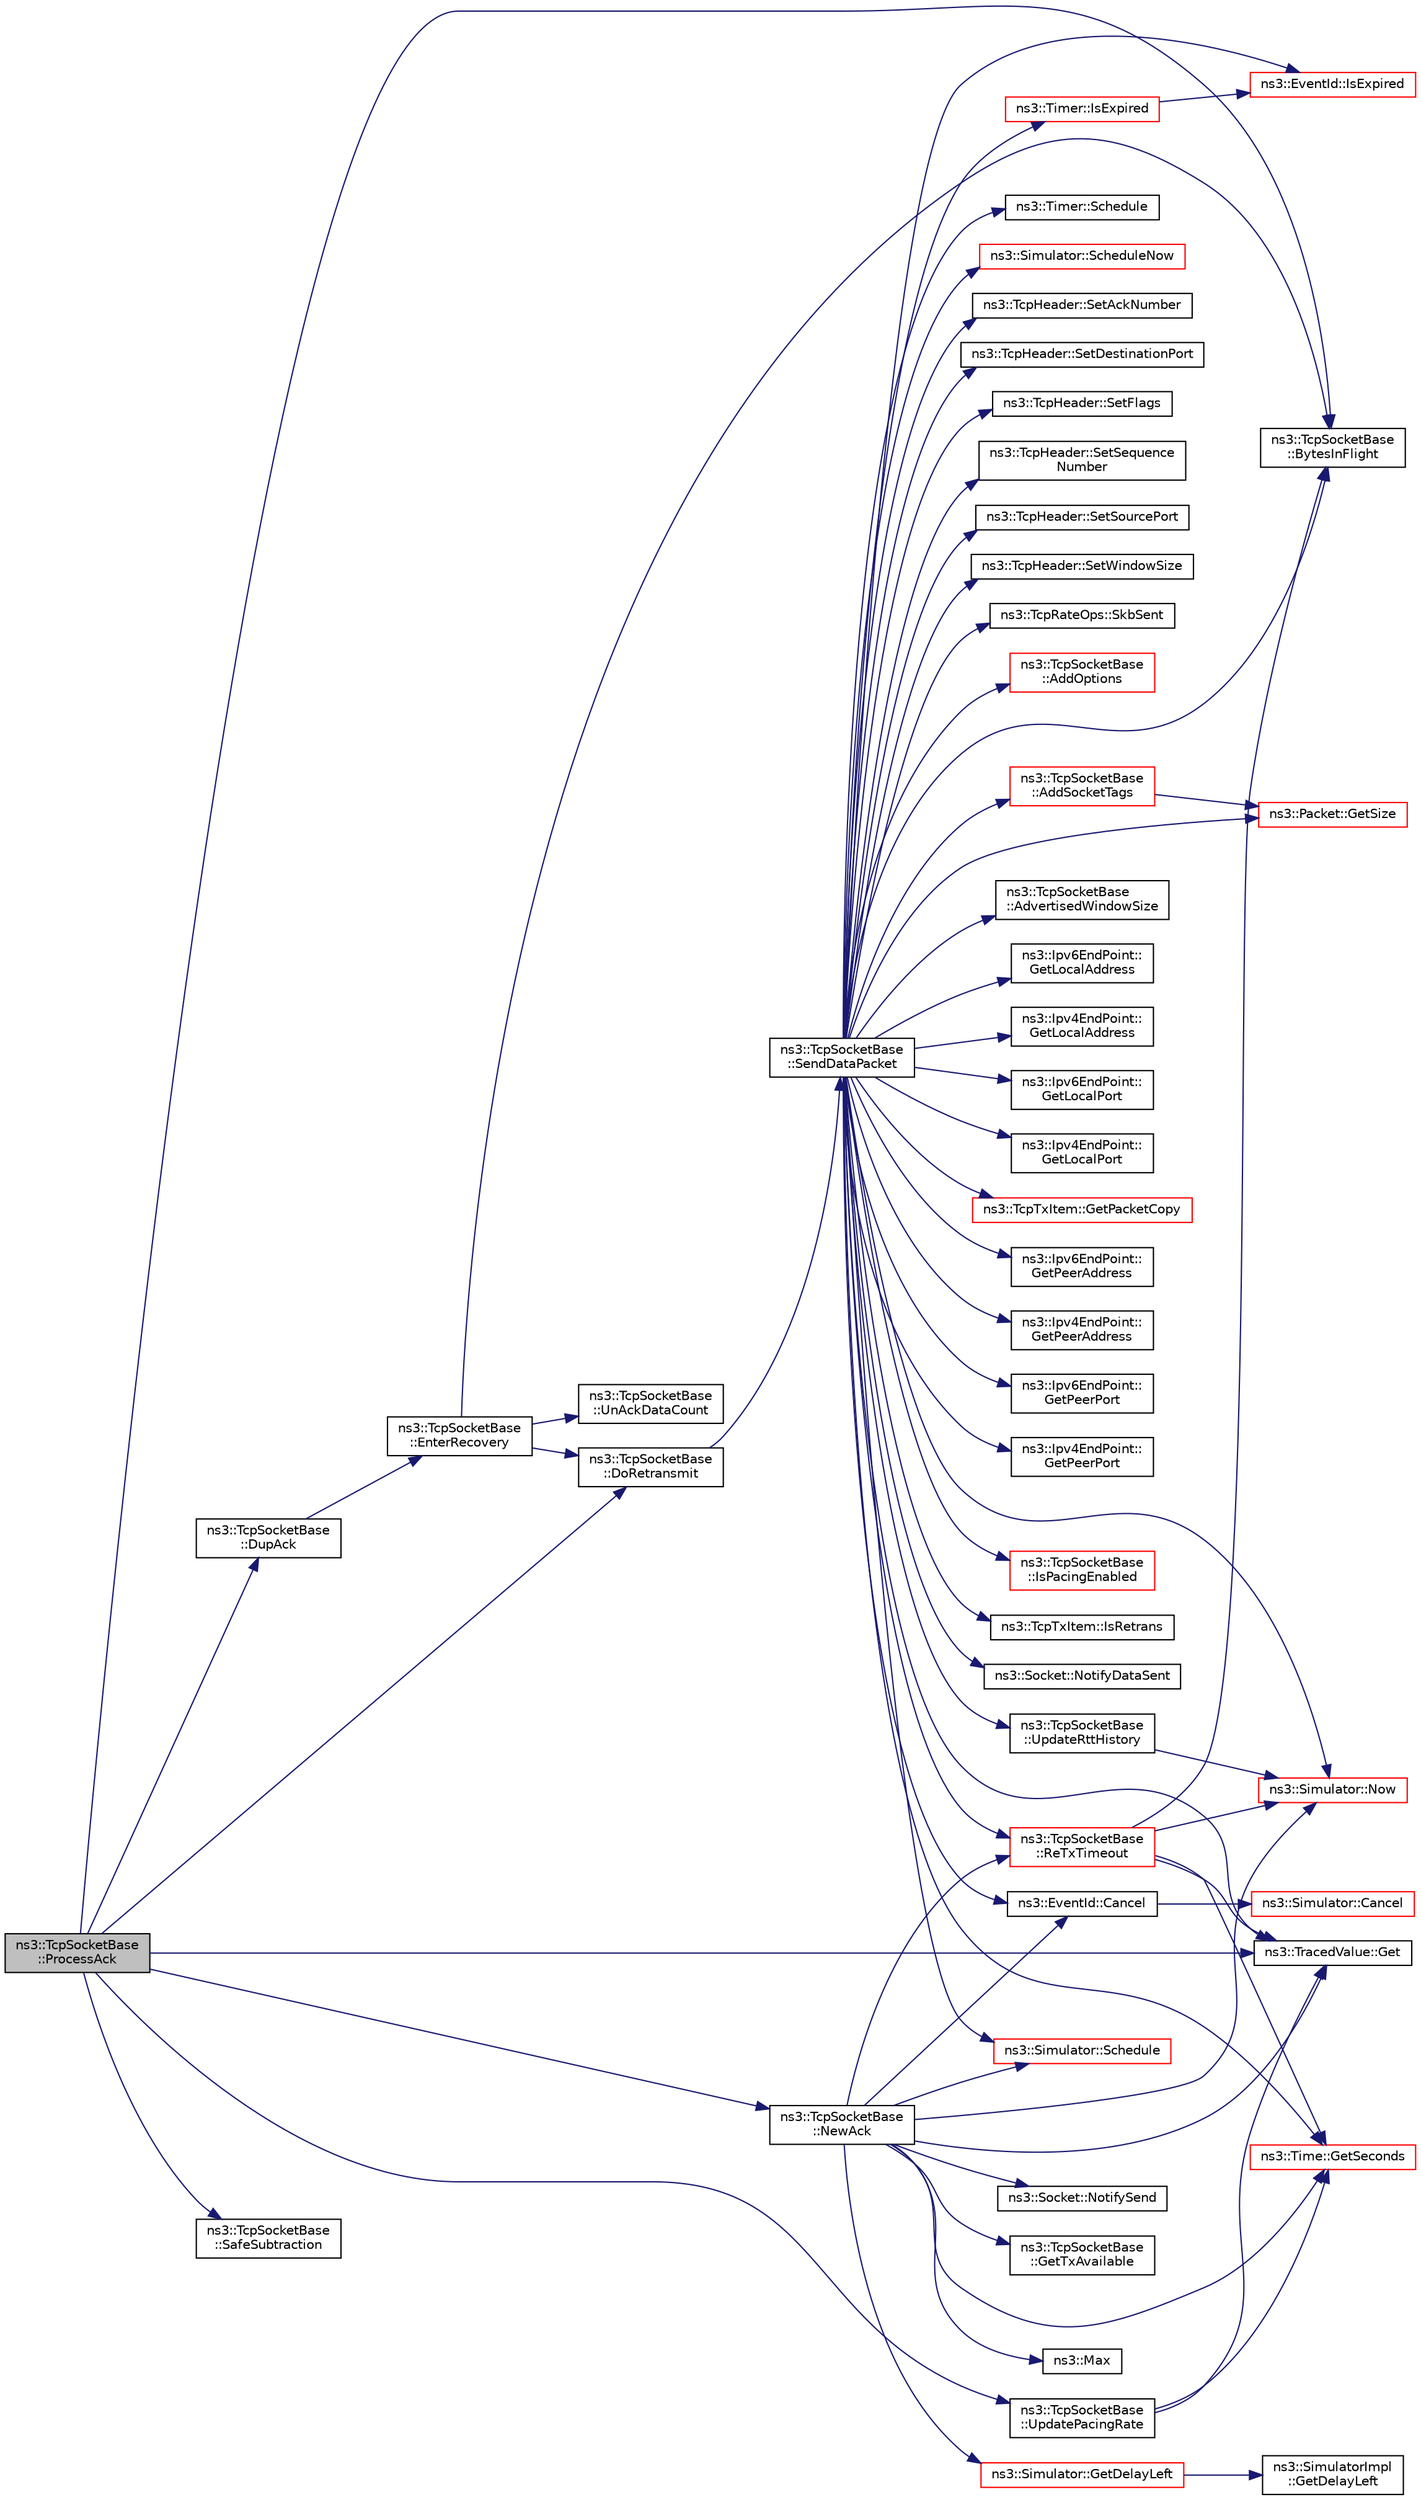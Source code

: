 digraph "ns3::TcpSocketBase::ProcessAck"
{
 // LATEX_PDF_SIZE
  edge [fontname="Helvetica",fontsize="10",labelfontname="Helvetica",labelfontsize="10"];
  node [fontname="Helvetica",fontsize="10",shape=record];
  rankdir="LR";
  Node1 [label="ns3::TcpSocketBase\l::ProcessAck",height=0.2,width=0.4,color="black", fillcolor="grey75", style="filled", fontcolor="black",tooltip="Process a received ack."];
  Node1 -> Node2 [color="midnightblue",fontsize="10",style="solid",fontname="Helvetica"];
  Node2 [label="ns3::TcpSocketBase\l::BytesInFlight",height=0.2,width=0.4,color="black", fillcolor="white", style="filled",URL="$classns3_1_1_tcp_socket_base.html#a4f2b484c1f51d637f65f961549865156",tooltip="Return total bytes in flight."];
  Node1 -> Node3 [color="midnightblue",fontsize="10",style="solid",fontname="Helvetica"];
  Node3 [label="ns3::TcpSocketBase\l::DoRetransmit",height=0.2,width=0.4,color="black", fillcolor="white", style="filled",URL="$classns3_1_1_tcp_socket_base.html#a13b6b897811a48523988f8af6e9130d3",tooltip="Retransmit the first segment marked as lost, without considering available window nor pacing."];
  Node3 -> Node4 [color="midnightblue",fontsize="10",style="solid",fontname="Helvetica"];
  Node4 [label="ns3::TcpSocketBase\l::SendDataPacket",height=0.2,width=0.4,color="black", fillcolor="white", style="filled",URL="$classns3_1_1_tcp_socket_base.html#a677488c04da1df87f916953a40e1bd64",tooltip="Extract at most maxSize bytes from the TxBuffer at sequence seq, add the TCP header,..."];
  Node4 -> Node5 [color="midnightblue",fontsize="10",style="solid",fontname="Helvetica"];
  Node5 [label="ns3::TcpSocketBase\l::AddOptions",height=0.2,width=0.4,color="red", fillcolor="white", style="filled",URL="$classns3_1_1_tcp_socket_base.html#a55087ef950f5c2f4a7cdb8c825666955",tooltip="Add options to TcpHeader."];
  Node4 -> Node74 [color="midnightblue",fontsize="10",style="solid",fontname="Helvetica"];
  Node74 [label="ns3::TcpSocketBase\l::AddSocketTags",height=0.2,width=0.4,color="red", fillcolor="white", style="filled",URL="$classns3_1_1_tcp_socket_base.html#aff0f88774a2a2aba389da4590655a839",tooltip="Add Tags for the Socket."];
  Node74 -> Node87 [color="midnightblue",fontsize="10",style="solid",fontname="Helvetica"];
  Node87 [label="ns3::Packet::GetSize",height=0.2,width=0.4,color="red", fillcolor="white", style="filled",URL="$classns3_1_1_packet.html#afff7cb1ff518ee6dc0d424e10a5ad6ec",tooltip="Returns the the size in bytes of the packet (including the zero-filled initial payload)."];
  Node4 -> Node102 [color="midnightblue",fontsize="10",style="solid",fontname="Helvetica"];
  Node102 [label="ns3::TcpSocketBase\l::AdvertisedWindowSize",height=0.2,width=0.4,color="black", fillcolor="white", style="filled",URL="$classns3_1_1_tcp_socket_base.html#aa0bcf7701399b0a95fd68a1ce5ee8756",tooltip="The amount of Rx window announced to the peer."];
  Node4 -> Node2 [color="midnightblue",fontsize="10",style="solid",fontname="Helvetica"];
  Node4 -> Node103 [color="midnightblue",fontsize="10",style="solid",fontname="Helvetica"];
  Node103 [label="ns3::EventId::Cancel",height=0.2,width=0.4,color="black", fillcolor="white", style="filled",URL="$classns3_1_1_event_id.html#a993ae94e48e014e1afd47edb16db7a11",tooltip="This method is syntactic sugar for the ns3::Simulator::Cancel method."];
  Node103 -> Node104 [color="midnightblue",fontsize="10",style="solid",fontname="Helvetica"];
  Node104 [label="ns3::Simulator::Cancel",height=0.2,width=0.4,color="red", fillcolor="white", style="filled",URL="$classns3_1_1_simulator.html#a1b903a62d6117ef28f7ba3c6500689bf",tooltip="Set the cancel bit on this event: the event's associated function will not be invoked when it expires..."];
  Node4 -> Node106 [color="midnightblue",fontsize="10",style="solid",fontname="Helvetica"];
  Node106 [label="ns3::TracedValue::Get",height=0.2,width=0.4,color="black", fillcolor="white", style="filled",URL="$classns3_1_1_traced_value.html#af77ce761fca6254db42c875dd1a4cdc6",tooltip="Get the underlying value."];
  Node4 -> Node107 [color="midnightblue",fontsize="10",style="solid",fontname="Helvetica"];
  Node107 [label="ns3::Ipv6EndPoint::\lGetLocalAddress",height=0.2,width=0.4,color="black", fillcolor="white", style="filled",URL="$classns3_1_1_ipv6_end_point.html#a1972cd26240d42cd75f93e12d9182976",tooltip="Get the local address."];
  Node4 -> Node108 [color="midnightblue",fontsize="10",style="solid",fontname="Helvetica"];
  Node108 [label="ns3::Ipv4EndPoint::\lGetLocalAddress",height=0.2,width=0.4,color="black", fillcolor="white", style="filled",URL="$classns3_1_1_ipv4_end_point.html#ae08283e26ace5880c3172ea5d803b6f8",tooltip="Get the local address."];
  Node4 -> Node109 [color="midnightblue",fontsize="10",style="solid",fontname="Helvetica"];
  Node109 [label="ns3::Ipv6EndPoint::\lGetLocalPort",height=0.2,width=0.4,color="black", fillcolor="white", style="filled",URL="$classns3_1_1_ipv6_end_point.html#a39a9fd4aa85a8ecbbf2d6c84d589080b",tooltip="Get the local port."];
  Node4 -> Node110 [color="midnightblue",fontsize="10",style="solid",fontname="Helvetica"];
  Node110 [label="ns3::Ipv4EndPoint::\lGetLocalPort",height=0.2,width=0.4,color="black", fillcolor="white", style="filled",URL="$classns3_1_1_ipv4_end_point.html#aab137f64770abf94f0b8a81217a0b106",tooltip="Get the local port."];
  Node4 -> Node111 [color="midnightblue",fontsize="10",style="solid",fontname="Helvetica"];
  Node111 [label="ns3::TcpTxItem::GetPacketCopy",height=0.2,width=0.4,color="red", fillcolor="white", style="filled",URL="$classns3_1_1_tcp_tx_item.html#ad2985d9ac38e3ea10a10f23f1bff536c",tooltip="Get a copy of the Packet underlying this item."];
  Node4 -> Node113 [color="midnightblue",fontsize="10",style="solid",fontname="Helvetica"];
  Node113 [label="ns3::Ipv6EndPoint::\lGetPeerAddress",height=0.2,width=0.4,color="black", fillcolor="white", style="filled",URL="$classns3_1_1_ipv6_end_point.html#aa48c776ae54d85cf0f6a61a80d7b4cd8",tooltip="Get the peer address."];
  Node4 -> Node114 [color="midnightblue",fontsize="10",style="solid",fontname="Helvetica"];
  Node114 [label="ns3::Ipv4EndPoint::\lGetPeerAddress",height=0.2,width=0.4,color="black", fillcolor="white", style="filled",URL="$classns3_1_1_ipv4_end_point.html#a3faf5ec4dce2e951a6ade79758e2075d",tooltip="Get the peer address."];
  Node4 -> Node115 [color="midnightblue",fontsize="10",style="solid",fontname="Helvetica"];
  Node115 [label="ns3::Ipv6EndPoint::\lGetPeerPort",height=0.2,width=0.4,color="black", fillcolor="white", style="filled",URL="$classns3_1_1_ipv6_end_point.html#ac200f6b424104280ec1e55a415ed96fd",tooltip="Get the peer port."];
  Node4 -> Node116 [color="midnightblue",fontsize="10",style="solid",fontname="Helvetica"];
  Node116 [label="ns3::Ipv4EndPoint::\lGetPeerPort",height=0.2,width=0.4,color="black", fillcolor="white", style="filled",URL="$classns3_1_1_ipv4_end_point.html#a0954ccf4be313b3a2992894ae2baf1c6",tooltip="Get the peer port."];
  Node4 -> Node117 [color="midnightblue",fontsize="10",style="solid",fontname="Helvetica"];
  Node117 [label="ns3::Time::GetSeconds",height=0.2,width=0.4,color="red", fillcolor="white", style="filled",URL="$classns3_1_1_time.html#a27cb7c22324e0447740929b024dbeb66",tooltip="Get an approximation of the time stored in this instance in the indicated unit."];
  Node4 -> Node87 [color="midnightblue",fontsize="10",style="solid",fontname="Helvetica"];
  Node4 -> Node123 [color="midnightblue",fontsize="10",style="solid",fontname="Helvetica"];
  Node123 [label="ns3::EventId::IsExpired",height=0.2,width=0.4,color="red", fillcolor="white", style="filled",URL="$classns3_1_1_event_id.html#acc25141054209b1a286a5471a51bd0c0",tooltip="This method is syntactic sugar for the ns3::Simulator::IsExpired method."];
  Node4 -> Node126 [color="midnightblue",fontsize="10",style="solid",fontname="Helvetica"];
  Node126 [label="ns3::Timer::IsExpired",height=0.2,width=0.4,color="red", fillcolor="white", style="filled",URL="$classns3_1_1_timer.html#a1eb2f885fb19da1147c0a3b864e61ba7",tooltip=" "];
  Node126 -> Node123 [color="midnightblue",fontsize="10",style="solid",fontname="Helvetica"];
  Node4 -> Node128 [color="midnightblue",fontsize="10",style="solid",fontname="Helvetica"];
  Node128 [label="ns3::TcpSocketBase\l::IsPacingEnabled",height=0.2,width=0.4,color="red", fillcolor="white", style="filled",URL="$classns3_1_1_tcp_socket_base.html#a57588def67cb6220246254016602003d",tooltip="Return true if packets in the current window should be paced."];
  Node4 -> Node131 [color="midnightblue",fontsize="10",style="solid",fontname="Helvetica"];
  Node131 [label="ns3::TcpTxItem::IsRetrans",height=0.2,width=0.4,color="black", fillcolor="white", style="filled",URL="$classns3_1_1_tcp_tx_item.html#aaaac747f20d255c9467357fe737334d1",tooltip="Is the item retransmitted?"];
  Node4 -> Node132 [color="midnightblue",fontsize="10",style="solid",fontname="Helvetica"];
  Node132 [label="ns3::Socket::NotifyDataSent",height=0.2,width=0.4,color="black", fillcolor="white", style="filled",URL="$classns3_1_1_socket.html#ae478fc503f7041a1da5e9db361f1ae20",tooltip="Notify through the callback (if set) that some data have been sent."];
  Node4 -> Node23 [color="midnightblue",fontsize="10",style="solid",fontname="Helvetica"];
  Node23 [label="ns3::Simulator::Now",height=0.2,width=0.4,color="red", fillcolor="white", style="filled",URL="$classns3_1_1_simulator.html#ac3178fa975b419f7875e7105be122800",tooltip="Return the current simulation virtual time."];
  Node4 -> Node133 [color="midnightblue",fontsize="10",style="solid",fontname="Helvetica"];
  Node133 [label="ns3::TcpSocketBase\l::ReTxTimeout",height=0.2,width=0.4,color="red", fillcolor="white", style="filled",URL="$classns3_1_1_tcp_socket_base.html#a60bb6a7cfb5855bba206606174d50c5e",tooltip="An RTO event happened."];
  Node133 -> Node2 [color="midnightblue",fontsize="10",style="solid",fontname="Helvetica"];
  Node133 -> Node106 [color="midnightblue",fontsize="10",style="solid",fontname="Helvetica"];
  Node133 -> Node117 [color="midnightblue",fontsize="10",style="solid",fontname="Helvetica"];
  Node133 -> Node23 [color="midnightblue",fontsize="10",style="solid",fontname="Helvetica"];
  Node4 -> Node152 [color="midnightblue",fontsize="10",style="solid",fontname="Helvetica"];
  Node152 [label="ns3::Simulator::Schedule",height=0.2,width=0.4,color="red", fillcolor="white", style="filled",URL="$classns3_1_1_simulator.html#a3da7d28335c8ac0e3e86781f766df241",tooltip="Schedule an event to expire after delay."];
  Node4 -> Node182 [color="midnightblue",fontsize="10",style="solid",fontname="Helvetica"];
  Node182 [label="ns3::Timer::Schedule",height=0.2,width=0.4,color="black", fillcolor="white", style="filled",URL="$classns3_1_1_timer.html#ac3345d696887578f518b19f359f7f94b",tooltip="Schedule a new event using the currently-configured delay, function, and arguments."];
  Node4 -> Node184 [color="midnightblue",fontsize="10",style="solid",fontname="Helvetica"];
  Node184 [label="ns3::Simulator::ScheduleNow",height=0.2,width=0.4,color="red", fillcolor="white", style="filled",URL="$classns3_1_1_simulator.html#ab8a8b58feaa12f531175df5fd355c362",tooltip="Schedule an event to expire Now."];
  Node4 -> Node164 [color="midnightblue",fontsize="10",style="solid",fontname="Helvetica"];
  Node164 [label="ns3::TcpHeader::SetAckNumber",height=0.2,width=0.4,color="black", fillcolor="white", style="filled",URL="$classns3_1_1_tcp_header.html#ad594a427a382dc395261a94749e1878c",tooltip="Set the ACK number."];
  Node4 -> Node165 [color="midnightblue",fontsize="10",style="solid",fontname="Helvetica"];
  Node165 [label="ns3::TcpHeader::SetDestinationPort",height=0.2,width=0.4,color="black", fillcolor="white", style="filled",URL="$classns3_1_1_tcp_header.html#a3259c06373ba4261eaaaed0cbf40cad3",tooltip="Set the destination port."];
  Node4 -> Node166 [color="midnightblue",fontsize="10",style="solid",fontname="Helvetica"];
  Node166 [label="ns3::TcpHeader::SetFlags",height=0.2,width=0.4,color="black", fillcolor="white", style="filled",URL="$classns3_1_1_tcp_header.html#a6574356013e9c62b4543486f640f6be6",tooltip="Set flags of the header."];
  Node4 -> Node167 [color="midnightblue",fontsize="10",style="solid",fontname="Helvetica"];
  Node167 [label="ns3::TcpHeader::SetSequence\lNumber",height=0.2,width=0.4,color="black", fillcolor="white", style="filled",URL="$classns3_1_1_tcp_header.html#a3483eb1604d7db47b1163b02f74bcc25",tooltip="Set the sequence Number."];
  Node4 -> Node168 [color="midnightblue",fontsize="10",style="solid",fontname="Helvetica"];
  Node168 [label="ns3::TcpHeader::SetSourcePort",height=0.2,width=0.4,color="black", fillcolor="white", style="filled",URL="$classns3_1_1_tcp_header.html#aceb2630b3d43118ee576aec58f55a0ff",tooltip="Set the source port."];
  Node4 -> Node169 [color="midnightblue",fontsize="10",style="solid",fontname="Helvetica"];
  Node169 [label="ns3::TcpHeader::SetWindowSize",height=0.2,width=0.4,color="black", fillcolor="white", style="filled",URL="$classns3_1_1_tcp_header.html#a659d7fc71c808249fe76fd5b667baf34",tooltip="Set the window size."];
  Node4 -> Node187 [color="midnightblue",fontsize="10",style="solid",fontname="Helvetica"];
  Node187 [label="ns3::TcpRateOps::SkbSent",height=0.2,width=0.4,color="black", fillcolor="white", style="filled",URL="$classns3_1_1_tcp_rate_ops.html#a4ede6d558adfdf799853028bd59b2c71",tooltip="Put the rate information inside the sent skb."];
  Node4 -> Node170 [color="midnightblue",fontsize="10",style="solid",fontname="Helvetica"];
  Node170 [label="ns3::TcpSocketBase\l::UpdateRttHistory",height=0.2,width=0.4,color="black", fillcolor="white", style="filled",URL="$classns3_1_1_tcp_socket_base.html#af66bb88aa9438d6abbc9f8b941ab5cc8",tooltip="Update the RTT history, when we send TCP segments."];
  Node170 -> Node23 [color="midnightblue",fontsize="10",style="solid",fontname="Helvetica"];
  Node1 -> Node188 [color="midnightblue",fontsize="10",style="solid",fontname="Helvetica"];
  Node188 [label="ns3::TcpSocketBase\l::DupAck",height=0.2,width=0.4,color="black", fillcolor="white", style="filled",URL="$classns3_1_1_tcp_socket_base.html#a94595abf8358c16b7ff8e5f89298f7e5",tooltip="Dupack management."];
  Node188 -> Node189 [color="midnightblue",fontsize="10",style="solid",fontname="Helvetica"];
  Node189 [label="ns3::TcpSocketBase\l::EnterRecovery",height=0.2,width=0.4,color="black", fillcolor="white", style="filled",URL="$classns3_1_1_tcp_socket_base.html#a29db1304794ef5f05edda4d68939a72f",tooltip="Enter the CA_RECOVERY, and retransmit the head."];
  Node189 -> Node2 [color="midnightblue",fontsize="10",style="solid",fontname="Helvetica"];
  Node189 -> Node3 [color="midnightblue",fontsize="10",style="solid",fontname="Helvetica"];
  Node189 -> Node183 [color="midnightblue",fontsize="10",style="solid",fontname="Helvetica"];
  Node183 [label="ns3::TcpSocketBase\l::UnAckDataCount",height=0.2,width=0.4,color="black", fillcolor="white", style="filled",URL="$classns3_1_1_tcp_socket_base.html#a5dd834b9b3ab7e93089a695ff17a9a6f",tooltip="Return count of number of unacked bytes."];
  Node1 -> Node106 [color="midnightblue",fontsize="10",style="solid",fontname="Helvetica"];
  Node1 -> Node190 [color="midnightblue",fontsize="10",style="solid",fontname="Helvetica"];
  Node190 [label="ns3::TcpSocketBase\l::NewAck",height=0.2,width=0.4,color="black", fillcolor="white", style="filled",URL="$classns3_1_1_tcp_socket_base.html#a13401dd51854607d0521a35bf2622761",tooltip="Update buffers w.r.t."];
  Node190 -> Node103 [color="midnightblue",fontsize="10",style="solid",fontname="Helvetica"];
  Node190 -> Node106 [color="midnightblue",fontsize="10",style="solid",fontname="Helvetica"];
  Node190 -> Node175 [color="midnightblue",fontsize="10",style="solid",fontname="Helvetica"];
  Node175 [label="ns3::Simulator::GetDelayLeft",height=0.2,width=0.4,color="red", fillcolor="white", style="filled",URL="$classns3_1_1_simulator.html#af2c7b4285454aa5062bd2df2bb7a7ab9",tooltip="Get the remaining time until this event will execute."];
  Node175 -> Node176 [color="midnightblue",fontsize="10",style="solid",fontname="Helvetica"];
  Node176 [label="ns3::SimulatorImpl\l::GetDelayLeft",height=0.2,width=0.4,color="black", fillcolor="white", style="filled",URL="$classns3_1_1_simulator_impl.html#a0a8e0885c0f98fa3e07ede4bcc79dccb",tooltip="Get the remaining time until this event will execute."];
  Node190 -> Node117 [color="midnightblue",fontsize="10",style="solid",fontname="Helvetica"];
  Node190 -> Node178 [color="midnightblue",fontsize="10",style="solid",fontname="Helvetica"];
  Node178 [label="ns3::TcpSocketBase\l::GetTxAvailable",height=0.2,width=0.4,color="black", fillcolor="white", style="filled",URL="$classns3_1_1_tcp_socket_base.html#a5415a0b68efc61672176f11c0fb9a28d",tooltip="Returns the number of bytes which can be sent in a single call to Send."];
  Node190 -> Node150 [color="midnightblue",fontsize="10",style="solid",fontname="Helvetica"];
  Node150 [label="ns3::Max",height=0.2,width=0.4,color="black", fillcolor="white", style="filled",URL="$group__highprec.html#ga0d35bb9363c0da4cc2557158b95dbca0",tooltip="Maximum."];
  Node190 -> Node181 [color="midnightblue",fontsize="10",style="solid",fontname="Helvetica"];
  Node181 [label="ns3::Socket::NotifySend",height=0.2,width=0.4,color="black", fillcolor="white", style="filled",URL="$classns3_1_1_socket.html#a34cd5de5b9feeadd6ba8973b954c3d5f",tooltip="Notify through the callback (if set) that some data have been sent."];
  Node190 -> Node23 [color="midnightblue",fontsize="10",style="solid",fontname="Helvetica"];
  Node190 -> Node133 [color="midnightblue",fontsize="10",style="solid",fontname="Helvetica"];
  Node190 -> Node152 [color="midnightblue",fontsize="10",style="solid",fontname="Helvetica"];
  Node1 -> Node191 [color="midnightblue",fontsize="10",style="solid",fontname="Helvetica"];
  Node191 [label="ns3::TcpSocketBase\l::SafeSubtraction",height=0.2,width=0.4,color="black", fillcolor="white", style="filled",URL="$classns3_1_1_tcp_socket_base.html#a7925b2818a17c63669a64488ce2726d0",tooltip="Performs a safe subtraction between a and b (a-b)"];
  Node1 -> Node192 [color="midnightblue",fontsize="10",style="solid",fontname="Helvetica"];
  Node192 [label="ns3::TcpSocketBase\l::UpdatePacingRate",height=0.2,width=0.4,color="black", fillcolor="white", style="filled",URL="$classns3_1_1_tcp_socket_base.html#aa14c8715e8ed435642e3d1a7c70f34b7",tooltip="Dynamically update the pacing rate."];
  Node192 -> Node106 [color="midnightblue",fontsize="10",style="solid",fontname="Helvetica"];
  Node192 -> Node117 [color="midnightblue",fontsize="10",style="solid",fontname="Helvetica"];
}
